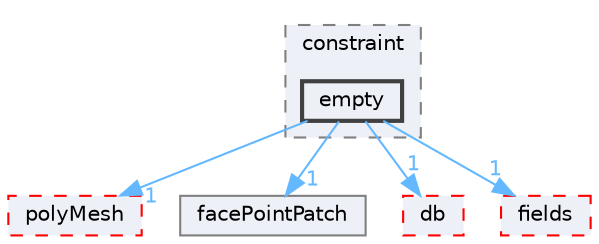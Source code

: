 digraph "src/OpenFOAM/meshes/pointMesh/pointPatches/constraint/empty"
{
 // LATEX_PDF_SIZE
  bgcolor="transparent";
  edge [fontname=Helvetica,fontsize=10,labelfontname=Helvetica,labelfontsize=10];
  node [fontname=Helvetica,fontsize=10,shape=box,height=0.2,width=0.4];
  compound=true
  subgraph clusterdir_e167ef4ffdb4a3e074def457cb9fd663 {
    graph [ bgcolor="#edf0f7", pencolor="grey50", label="constraint", fontname=Helvetica,fontsize=10 style="filled,dashed", URL="dir_e167ef4ffdb4a3e074def457cb9fd663.html",tooltip=""]
  dir_462765ceadb7debc45459ea911083642 [label="empty", fillcolor="#edf0f7", color="grey25", style="filled,bold", URL="dir_462765ceadb7debc45459ea911083642.html",tooltip=""];
  }
  dir_5e5a63cb97aae3d01c8e98f0c14953bc [label="polyMesh", fillcolor="#edf0f7", color="red", style="filled,dashed", URL="dir_5e5a63cb97aae3d01c8e98f0c14953bc.html",tooltip=""];
  dir_602eb11747eaf9b0ac10527ada580b7b [label="facePointPatch", fillcolor="#edf0f7", color="grey50", style="filled", URL="dir_602eb11747eaf9b0ac10527ada580b7b.html",tooltip=""];
  dir_63c634f7a7cfd679ac26c67fb30fc32f [label="db", fillcolor="#edf0f7", color="red", style="filled,dashed", URL="dir_63c634f7a7cfd679ac26c67fb30fc32f.html",tooltip=""];
  dir_962442b8f989d5529fab5e0f0e4ffb74 [label="fields", fillcolor="#edf0f7", color="red", style="filled,dashed", URL="dir_962442b8f989d5529fab5e0f0e4ffb74.html",tooltip=""];
  dir_462765ceadb7debc45459ea911083642->dir_5e5a63cb97aae3d01c8e98f0c14953bc [headlabel="1", labeldistance=1.5 headhref="dir_001136_002980.html" href="dir_001136_002980.html" color="steelblue1" fontcolor="steelblue1"];
  dir_462765ceadb7debc45459ea911083642->dir_602eb11747eaf9b0ac10527ada580b7b [headlabel="1", labeldistance=1.5 headhref="dir_001136_001261.html" href="dir_001136_001261.html" color="steelblue1" fontcolor="steelblue1"];
  dir_462765ceadb7debc45459ea911083642->dir_63c634f7a7cfd679ac26c67fb30fc32f [headlabel="1", labeldistance=1.5 headhref="dir_001136_000817.html" href="dir_001136_000817.html" color="steelblue1" fontcolor="steelblue1"];
  dir_462765ceadb7debc45459ea911083642->dir_962442b8f989d5529fab5e0f0e4ffb74 [headlabel="1", labeldistance=1.5 headhref="dir_001136_001335.html" href="dir_001136_001335.html" color="steelblue1" fontcolor="steelblue1"];
}
